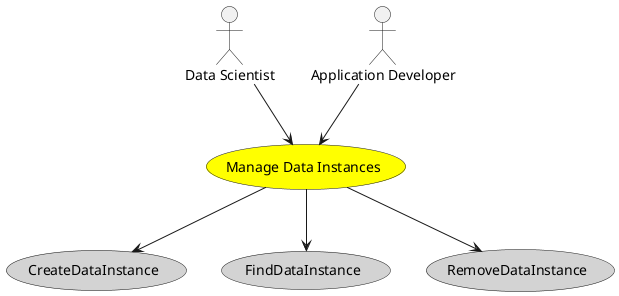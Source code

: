 @startuml


usecase "Manage Data Instances" as ManageDataInstances #yellow

Actor "Data Scientist" as DataScientist

DataScientist --> ManageDataInstances

Actor "Application Developer" as ApplicationDeveloper

ApplicationDeveloper --> ManageDataInstances



usecase "CreateDataInstance" as CreateDataInstance #lightgrey

ManageDataInstances --> CreateDataInstance

usecase "FindDataInstance" as FindDataInstance #lightgrey

ManageDataInstances --> FindDataInstance

usecase "RemoveDataInstance" as RemoveDataInstance #lightgrey

ManageDataInstances --> RemoveDataInstance









@enduml
